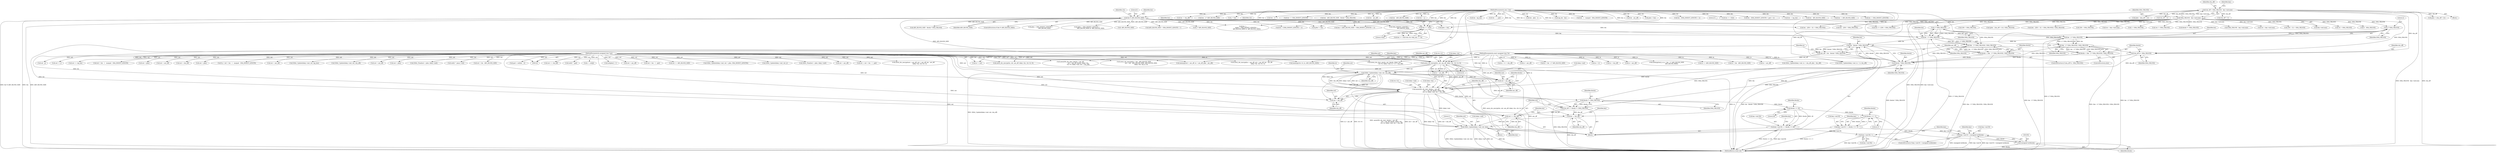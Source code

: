 digraph "0_openssl_68595c0c2886e7942a14f98c17a55a88afb6c292@API" {
"1001886" [label="(Call,SHA1_Update(&key->md, out, sha_off))"];
"1001874" [label="(Call,aesni_cbc_encrypt(in, out, aes_off, &key->ks, ctx->iv, 0))"];
"1000125" [label="(MethodParameterIn,const unsigned char *in)"];
"1000124" [label="(MethodParameterIn,unsigned char *out)"];
"1001867" [label="(Call,aes_off = len - blocks * SHA_CBLOCK)"];
"1001869" [label="(Call,len - blocks * SHA_CBLOCK)"];
"1001851" [label="(Call,len - 3 * SHA_CBLOCK)"];
"1001835" [label="(Call,len >= 1024)"];
"1000168" [label="(Call,len % AES_BLOCK_SIZE)"];
"1000126" [label="(MethodParameterIn,size_t len)"];
"1001853" [label="(Call,3 * SHA_CBLOCK)"];
"1000155" [label="(Call,SHA_CBLOCK - key->md.num)"];
"1001861" [label="(Call,len - 2 * SHA_CBLOCK)"];
"1001863" [label="(Call,2 * SHA_CBLOCK)"];
"1001871" [label="(Call,blocks * SHA_CBLOCK)"];
"1001858" [label="(Call,blocks = (len - 2 * SHA_CBLOCK) / SHA_CBLOCK)"];
"1001860" [label="(Call,(len - 2 * SHA_CBLOCK) / SHA_CBLOCK)"];
"1001848" [label="(Call,blocks = (len - 3 * SHA_CBLOCK) / SHA_CBLOCK)"];
"1001850" [label="(Call,(len - 3 * SHA_CBLOCK) / SHA_CBLOCK)"];
"1001845" [label="(Call,sha_off %= SHA_CBLOCK)"];
"1000153" [label="(Call,sha_off = SHA_CBLOCK - key->md.num)"];
"1001893" [label="(Call,aesni256_cbc_sha1_dec(in + aes_off,\n                                      out + aes_off, blocks, &key->ks,\n                                      ctx->iv, &key->md, out + sha_off))"];
"1001917" [label="(Call,blocks *= SHA_CBLOCK)"];
"1001915" [label="(Call,sha_off += blocks *= SHA_CBLOCK)"];
"1001920" [label="(Call,out += sha_off)"];
"1001962" [label="(Call,SHA1_Update(&key->md, out, len))"];
"1001923" [label="(Call,len -= sha_off)"];
"1001932" [label="(Call,blocks >> 29)"];
"1001926" [label="(Call,key->md.Nh += blocks >> 29)"];
"1001954" [label="(Call,key->md.Nh++)"];
"1001941" [label="(Call,blocks <<= 3)"];
"1001935" [label="(Call,key->md.Nl += blocks <<= 3)"];
"1001945" [label="(Call,key->md.Nl < (unsigned int)blocks)"];
"1001951" [label="(Call,(unsigned int)blocks)"];
"1001897" [label="(Call,out + aes_off)"];
"1001912" [label="(Call,out + sha_off)"];
"1001861" [label="(Call,len - 2 * SHA_CBLOCK)"];
"1001017" [label="(Call,res != SHA_CBLOCK)"];
"1001892" [label="(Identifier,sha_off)"];
"1001865" [label="(Identifier,SHA_CBLOCK)"];
"1000156" [label="(Identifier,SHA_CBLOCK)"];
"1001897" [label="(Call,out + aes_off)"];
"1001894" [label="(Call,in + aes_off)"];
"1000707" [label="(Call,len - (256 + 32 + SHA_CBLOCK))"];
"1000392" [label="(Call,out + aes_off)"];
"1000604" [label="(Call,len - 1)"];
"1000257" [label="(Call,blocks *= SHA_CBLOCK)"];
"1000320" [label="(Call,plen != len)"];
"1001873" [label="(Identifier,SHA_CBLOCK)"];
"1001520" [label="(Call,len += SHA_DIGEST_LENGTH)"];
"1001852" [label="(Identifier,len)"];
"1000498" [label="(Call,len < (AES_BLOCK_SIZE + SHA_DIGEST_LENGTH + 1))"];
"1000213" [label="(Call,plen > (sha_off + iv))"];
"1001953" [label="(Identifier,blocks)"];
"1001783" [label="(Call,out = out + len - 1 - pad)"];
"1001916" [label="(Identifier,sha_off)"];
"1000830" [label="(Call,SHA_CBLOCK - key->md.num)"];
"1001851" [label="(Call,len - 3 * SHA_CBLOCK)"];
"1000192" [label="(Call,SHA_DIGEST_LENGTH +\n                   AES_BLOCK_SIZE)"];
"1000125" [label="(MethodParameterIn,const unsigned char *in)"];
"1000577" [label="(Call,aesni_cbc_encrypt(in + len - AES_BLOCK_SIZE,\n                                  out + len - AES_BLOCK_SIZE, AES_BLOCK_SIZE,\n                                  &key->ks, tail_iv, 0))"];
"1001900" [label="(Identifier,blocks)"];
"1000717" [label="(Call,len - AES_BLOCK_SIZE - blocks * SHA_CBLOCK)"];
"1000154" [label="(Identifier,sha_off)"];
"1001843" [label="(Block,)"];
"1001887" [label="(Call,&key->md)"];
"1001876" [label="(Identifier,out)"];
"1000391" [label="(Call,aesni_cbc_encrypt(out + aes_off, out + aes_off, len - aes_off,\n                              &key->ks, ctx->iv, 1))"];
"1000398" [label="(Call,len - aes_off)"];
"1001840" [label="(Identifier,ctx)"];
"1001970" [label="(Literal,1)"];
"1001866" [label="(Identifier,SHA_CBLOCK)"];
"1001885" [label="(Literal,0)"];
"1001860" [label="(Call,(len - 2 * SHA_CBLOCK) / SHA_CBLOCK)"];
"1001889" [label="(Identifier,key)"];
"1001834" [label="(Call,len >= 1024 && ctx->key_len == 32)"];
"1000172" [label="(Literal,0)"];
"1001933" [label="(Identifier,blocks)"];
"1001946" [label="(Call,key->md.Nl)"];
"1001922" [label="(Identifier,sha_off)"];
"1001523" [label="(Call,res = key->md.num)"];
"1001856" [label="(Identifier,SHA_CBLOCK)"];
"1001855" [label="(Identifier,SHA_CBLOCK)"];
"1001954" [label="(Call,key->md.Nh++)"];
"1001913" [label="(Identifier,out)"];
"1001853" [label="(Call,3 * SHA_CBLOCK)"];
"1001647" [label="(Call,out - p)"];
"1000228" [label="(Call,SHA1_Update(&key->md, in + iv, sha_off))"];
"1000844" [label="(Call,out += j)"];
"1001893" [label="(Call,aesni256_cbc_sha1_dec(in + aes_off,\n                                      out + aes_off, blocks, &key->ks,\n                                      ctx->iv, &key->md, out + sha_off))"];
"1000580" [label="(Call,len - AES_BLOCK_SIZE)"];
"1001877" [label="(Identifier,aes_off)"];
"1001847" [label="(Identifier,SHA_CBLOCK)"];
"1001625" [label="(Call,out += inp_len)"];
"1001912" [label="(Call,out + sha_off)"];
"1001850" [label="(Call,(len - 3 * SHA_CBLOCK) / SHA_CBLOCK)"];
"1000847" [label="(Call,len -= j)"];
"1001868" [label="(Identifier,aes_off)"];
"1000820" [label="(Call,len - (256 + SHA_CBLOCK))"];
"1001854" [label="(Literal,3)"];
"1001857" [label="(ControlStructure,else)"];
"1001867" [label="(Call,aes_off = len - blocks * SHA_CBLOCK)"];
"1001635" [label="(Call,out + len - 1 - maxpad - SHA_DIGEST_LENGTH)"];
"1001875" [label="(Identifier,in)"];
"1001561" [label="(Call,len - inp_len)"];
"1001787" [label="(Call,len - 1 - pad)"];
"1001967" [label="(Identifier,out)"];
"1000127" [label="(Block,)"];
"1001899" [label="(Identifier,aes_off)"];
"1001955" [label="(Call,key->md.Nh)"];
"1000328" [label="(Call,memcpy(out + aes_off, in + aes_off, plen - aes_off))"];
"1000376" [label="(Call,len - plen - 1)"];
"1000811" [label="(Call,len >= (256 + SHA_CBLOCK))"];
"1000719" [label="(Call,AES_BLOCK_SIZE - blocks * SHA_CBLOCK)"];
"1000170" [label="(Identifier,AES_BLOCK_SIZE)"];
"1000339" [label="(Call,out + plen)"];
"1000660" [label="(Call,inp_len - len)"];
"1001941" [label="(Call,blocks <<= 3)"];
"1001637" [label="(Call,len - 1 - maxpad - SHA_DIGEST_LENGTH)"];
"1000418" [label="(Call,len - aes_off)"];
"1001948" [label="(Identifier,key)"];
"1000167" [label="(ControlStructure,if (len % AES_BLOCK_SIZE))"];
"1000329" [label="(Call,out + aes_off)"];
"1000709" [label="(Call,256 + 32 + SHA_CBLOCK)"];
"1001934" [label="(Literal,29)"];
"1000412" [label="(Call,in + aes_off)"];
"1000569" [label="(Call,in + len - 2 * AES_BLOCK_SIZE)"];
"1000767" [label="(Call,out + sha_off)"];
"1000363" [label="(Call,out + plen)"];
"1000164" [label="(Identifier,key)"];
"1001942" [label="(Identifier,blocks)"];
"1000411" [label="(Call,aesni_cbc_encrypt(in + aes_off, out + aes_off, len - aes_off,\n                              &key->ks, ctx->iv, 1))"];
"1000190" [label="(Call,plen + SHA_DIGEST_LENGTH +\n                   AES_BLOCK_SIZE)"];
"1001633" [label="(Call,*p = out + len - 1 - maxpad - SHA_DIGEST_LENGTH)"];
"1000182" [label="(Call,plen = len)"];
"1000381" [label="(Call,plen < len)"];
"1000752" [label="(Call,out + aes_off)"];
"1001927" [label="(Call,key->md.Nh)"];
"1001915" [label="(Call,sha_off += blocks *= SHA_CBLOCK)"];
"1000233" [label="(Call,in + iv)"];
"1001944" [label="(ControlStructure,if (key->md.Nl < (unsigned int)blocks))"];
"1001926" [label="(Call,key->md.Nh += blocks >> 29)"];
"1000313" [label="(Call,in + sha_off)"];
"1001858" [label="(Call,blocks = (len - 2 * SHA_CBLOCK) / SHA_CBLOCK)"];
"1000126" [label="(MethodParameterIn,size_t len)"];
"1001871" [label="(Call,blocks * SHA_CBLOCK)"];
"1000221" [label="(Call,plen - (sha_off + iv))"];
"1000332" [label="(Call,in + aes_off)"];
"1001882" [label="(Call,ctx->iv)"];
"1000237" [label="(Call,aesni_cbc_sha1_enc(in, out, blocks, &key->ks,\n                               ctx->iv, &key->md, in + iv + sha_off))"];
"1001848" [label="(Call,blocks = (len - 3 * SHA_CBLOCK) / SHA_CBLOCK)"];
"1001957" [label="(Identifier,key)"];
"1001845" [label="(Call,sha_off %= SHA_CBLOCK)"];
"1001971" [label="(MethodReturn,static int)"];
"1001874" [label="(Call,aesni_cbc_encrypt(in, out, aes_off, &key->ks, ctx->iv, 0))"];
"1000507" [label="(Call,memcpy(ctx->iv, in, AES_BLOCK_SIZE))"];
"1001920" [label="(Call,out += sha_off)"];
"1000157" [label="(Call,key->md.num)"];
"1001918" [label="(Identifier,blocks)"];
"1001968" [label="(Identifier,len)"];
"1001846" [label="(Identifier,sha_off)"];
"1000187" [label="(Call,len !=\n                 ((plen + SHA_DIGEST_LENGTH +\n                   AES_BLOCK_SIZE) & -AES_BLOCK_SIZE))"];
"1000215" [label="(Call,sha_off + iv)"];
"1001905" [label="(Call,ctx->iv)"];
"1001837" [label="(Literal,1024)"];
"1000609" [label="(Call,len - (SHA_DIGEST_LENGTH + 1))"];
"1001943" [label="(Literal,3)"];
"1000800" [label="(Call,SHA1_Update(&key->md, out, inp_len))"];
"1000741" [label="(Call,SHA1_Update(&key->md, out, sha_off))"];
"1000711" [label="(Call,32 + SHA_CBLOCK)"];
"1000825" [label="(Call,0 - SHA_CBLOCK)"];
"1000395" [label="(Call,out + aes_off)"];
"1000169" [label="(Identifier,len)"];
"1000189" [label="(Call,(plen + SHA_DIGEST_LENGTH +\n                   AES_BLOCK_SIZE) & -AES_BLOCK_SIZE)"];
"1000558" [label="(Call,len >= 1024)"];
"1001923" [label="(Call,len -= sha_off)"];
"1001924" [label="(Identifier,len)"];
"1000168" [label="(Call,len % AES_BLOCK_SIZE)"];
"1000648" [label="(Call,len - (SHA_DIGEST_LENGTH + pad + 1))"];
"1000358" [label="(Call,out + plen)"];
"1000338" [label="(Call,SHA1_Final(out + plen, &key->md))"];
"1001628" [label="(Call,len -= inp_len)"];
"1001921" [label="(Identifier,out)"];
"1001936" [label="(Call,key->md.Nl)"];
"1000729" [label="(Call,aesni_cbc_encrypt(in, out, aes_off, &key->ks, ctx->iv, 0))"];
"1000585" [label="(Call,len - AES_BLOCK_SIZE)"];
"1001870" [label="(Identifier,len)"];
"1000547" [label="(Call,out[i] ^ pmac->c[i])"];
"1000567" [label="(Call,memcpy(tail_iv, in + len - 2 * AES_BLOCK_SIZE,\n                       AES_BLOCK_SIZE))"];
"1000583" [label="(Call,out + len - AES_BLOCK_SIZE)"];
"1000600" [label="(Call,pad = out[len - 1])"];
"1000822" [label="(Call,256 + SHA_CBLOCK)"];
"1000519" [label="(Call,len -= AES_BLOCK_SIZE)"];
"1000807" [label="(Call,len -= SHA_DIGEST_LENGTH)"];
"1000195" [label="(Call,-AES_BLOCK_SIZE)"];
"1000778" [label="(Call,len -= sha_off)"];
"1000775" [label="(Call,out += sha_off)"];
"1001864" [label="(Literal,2)"];
"1001836" [label="(Identifier,len)"];
"1000220" [label="(Call,(plen - (sha_off + iv)) / SHA_CBLOCK)"];
"1001938" [label="(Identifier,key)"];
"1000153" [label="(Call,sha_off = SHA_CBLOCK - key->md.num)"];
"1001878" [label="(Call,&key->ks)"];
"1000325" [label="(Call,in != out)"];
"1001917" [label="(Call,blocks *= SHA_CBLOCK)"];
"1000223" [label="(Call,sha_off + iv)"];
"1001886" [label="(Call,SHA1_Update(&key->md, out, sha_off))"];
"1001945" [label="(Call,key->md.Nl < (unsigned int)blocks)"];
"1001962" [label="(Call,SHA1_Update(&key->md, out, len))"];
"1001895" [label="(Identifier,in)"];
"1000513" [label="(Call,in += AES_BLOCK_SIZE)"];
"1000578" [label="(Call,in + len - AES_BLOCK_SIZE)"];
"1000524" [label="(Call,len < (SHA_DIGEST_LENGTH + 1))"];
"1000124" [label="(MethodParameterIn,unsigned char *out)"];
"1001914" [label="(Identifier,sha_off)"];
"1001807" [label="(Call,out[i] ^ pad)"];
"1000969" [label="(Call,c = out[j])"];
"1001908" [label="(Call,&key->md)"];
"1001898" [label="(Identifier,out)"];
"1001919" [label="(Identifier,SHA_CBLOCK)"];
"1000749" [label="(Call,in + aes_off)"];
"1000386" [label="(Call,out[plen] = l)"];
"1000706" [label="(Call,(len - (256 + 32 + SHA_CBLOCK)) / SHA_CBLOCK)"];
"1000175" [label="(Identifier,ctx)"];
"1001891" [label="(Identifier,out)"];
"1000415" [label="(Call,out + aes_off)"];
"1000155" [label="(Call,SHA_CBLOCK - key->md.num)"];
"1000813" [label="(Call,256 + SHA_CBLOCK)"];
"1001901" [label="(Call,&key->ks)"];
"1000500" [label="(Call,AES_BLOCK_SIZE + SHA_DIGEST_LENGTH + 1)"];
"1001963" [label="(Call,&key->md)"];
"1001862" [label="(Identifier,len)"];
"1001832" [label="(Block,)"];
"1001785" [label="(Call,out + len - 1 - pad)"];
"1001835" [label="(Call,len >= 1024)"];
"1001965" [label="(Identifier,key)"];
"1000516" [label="(Call,out += AES_BLOCK_SIZE)"];
"1001844" [label="(ControlStructure,if (sha_off %= SHA_CBLOCK))"];
"1001951" [label="(Call,(unsigned int)blocks)"];
"1000571" [label="(Call,len - 2 * AES_BLOCK_SIZE)"];
"1001863" [label="(Call,2 * SHA_CBLOCK)"];
"1000962" [label="(Call,j < len)"];
"1000748" [label="(Call,aesni256_cbc_sha1_dec(in + aes_off,\n                                      out + aes_off, blocks, &key->ks,\n                                      ctx->iv, &key->md, out + sha_off))"];
"1001935" [label="(Call,key->md.Nl += blocks <<= 3)"];
"1001932" [label="(Call,blocks >> 29)"];
"1001869" [label="(Call,len - blocks * SHA_CBLOCK)"];
"1000952" [label="(Call,res = key->md.num)"];
"1001925" [label="(Identifier,sha_off)"];
"1001143" [label="(Call,i < SHA_CBLOCK)"];
"1000308" [label="(Call,SHA1_Update(&key->md, in + sha_off, plen - sha_off))"];
"1000573" [label="(Call,2 * AES_BLOCK_SIZE)"];
"1001859" [label="(Identifier,blocks)"];
"1000252" [label="(Call,in + iv + sha_off)"];
"1001849" [label="(Identifier,blocks)"];
"1001929" [label="(Identifier,key)"];
"1000353" [label="(Call,SHA1_Update(&key->md, out + plen, SHA_DIGEST_LENGTH))"];
"1000837" [label="(Call,SHA1_Update(&key->md, out, j))"];
"1001872" [label="(Identifier,blocks)"];
"1000362" [label="(Call,SHA1_Final(out + plen, &key->md))"];
"1001886" -> "1001843"  [label="AST: "];
"1001886" -> "1001892"  [label="CFG: "];
"1001887" -> "1001886"  [label="AST: "];
"1001891" -> "1001886"  [label="AST: "];
"1001892" -> "1001886"  [label="AST: "];
"1001895" -> "1001886"  [label="CFG: "];
"1001886" -> "1001971"  [label="DDG: SHA1_Update(&key->md, out, sha_off)"];
"1001874" -> "1001886"  [label="DDG: out"];
"1000124" -> "1001886"  [label="DDG: out"];
"1001845" -> "1001886"  [label="DDG: sha_off"];
"1001886" -> "1001893"  [label="DDG: out"];
"1001886" -> "1001893"  [label="DDG: &key->md"];
"1001886" -> "1001893"  [label="DDG: sha_off"];
"1001886" -> "1001897"  [label="DDG: out"];
"1001886" -> "1001912"  [label="DDG: out"];
"1001886" -> "1001912"  [label="DDG: sha_off"];
"1001886" -> "1001915"  [label="DDG: sha_off"];
"1001886" -> "1001920"  [label="DDG: out"];
"1001874" -> "1001843"  [label="AST: "];
"1001874" -> "1001885"  [label="CFG: "];
"1001875" -> "1001874"  [label="AST: "];
"1001876" -> "1001874"  [label="AST: "];
"1001877" -> "1001874"  [label="AST: "];
"1001878" -> "1001874"  [label="AST: "];
"1001882" -> "1001874"  [label="AST: "];
"1001885" -> "1001874"  [label="AST: "];
"1001889" -> "1001874"  [label="CFG: "];
"1001874" -> "1001971"  [label="DDG: aesni_cbc_encrypt(in, out, aes_off, &key->ks, ctx->iv, 0)"];
"1000125" -> "1001874"  [label="DDG: in"];
"1000124" -> "1001874"  [label="DDG: out"];
"1001867" -> "1001874"  [label="DDG: aes_off"];
"1001874" -> "1001893"  [label="DDG: in"];
"1001874" -> "1001893"  [label="DDG: aes_off"];
"1001874" -> "1001893"  [label="DDG: &key->ks"];
"1001874" -> "1001893"  [label="DDG: ctx->iv"];
"1001874" -> "1001894"  [label="DDG: in"];
"1001874" -> "1001894"  [label="DDG: aes_off"];
"1001874" -> "1001897"  [label="DDG: aes_off"];
"1000125" -> "1000122"  [label="AST: "];
"1000125" -> "1001971"  [label="DDG: in"];
"1000125" -> "1000228"  [label="DDG: in"];
"1000125" -> "1000233"  [label="DDG: in"];
"1000125" -> "1000237"  [label="DDG: in"];
"1000125" -> "1000252"  [label="DDG: in"];
"1000125" -> "1000308"  [label="DDG: in"];
"1000125" -> "1000313"  [label="DDG: in"];
"1000125" -> "1000325"  [label="DDG: in"];
"1000125" -> "1000328"  [label="DDG: in"];
"1000125" -> "1000332"  [label="DDG: in"];
"1000125" -> "1000411"  [label="DDG: in"];
"1000125" -> "1000412"  [label="DDG: in"];
"1000125" -> "1000507"  [label="DDG: in"];
"1000125" -> "1000513"  [label="DDG: in"];
"1000125" -> "1000567"  [label="DDG: in"];
"1000125" -> "1000569"  [label="DDG: in"];
"1000125" -> "1000577"  [label="DDG: in"];
"1000125" -> "1000578"  [label="DDG: in"];
"1000125" -> "1000729"  [label="DDG: in"];
"1000125" -> "1000748"  [label="DDG: in"];
"1000125" -> "1000749"  [label="DDG: in"];
"1000125" -> "1001893"  [label="DDG: in"];
"1000125" -> "1001894"  [label="DDG: in"];
"1000124" -> "1000122"  [label="AST: "];
"1000124" -> "1001971"  [label="DDG: out"];
"1000124" -> "1000237"  [label="DDG: out"];
"1000124" -> "1000325"  [label="DDG: out"];
"1000124" -> "1000328"  [label="DDG: out"];
"1000124" -> "1000329"  [label="DDG: out"];
"1000124" -> "1000338"  [label="DDG: out"];
"1000124" -> "1000339"  [label="DDG: out"];
"1000124" -> "1000353"  [label="DDG: out"];
"1000124" -> "1000358"  [label="DDG: out"];
"1000124" -> "1000362"  [label="DDG: out"];
"1000124" -> "1000363"  [label="DDG: out"];
"1000124" -> "1000386"  [label="DDG: out"];
"1000124" -> "1000391"  [label="DDG: out"];
"1000124" -> "1000392"  [label="DDG: out"];
"1000124" -> "1000395"  [label="DDG: out"];
"1000124" -> "1000411"  [label="DDG: out"];
"1000124" -> "1000415"  [label="DDG: out"];
"1000124" -> "1000516"  [label="DDG: out"];
"1000124" -> "1000547"  [label="DDG: out"];
"1000124" -> "1000577"  [label="DDG: out"];
"1000124" -> "1000583"  [label="DDG: out"];
"1000124" -> "1000600"  [label="DDG: out"];
"1000124" -> "1000729"  [label="DDG: out"];
"1000124" -> "1000741"  [label="DDG: out"];
"1000124" -> "1000748"  [label="DDG: out"];
"1000124" -> "1000752"  [label="DDG: out"];
"1000124" -> "1000767"  [label="DDG: out"];
"1000124" -> "1000775"  [label="DDG: out"];
"1000124" -> "1000800"  [label="DDG: out"];
"1000124" -> "1000837"  [label="DDG: out"];
"1000124" -> "1000844"  [label="DDG: out"];
"1000124" -> "1000969"  [label="DDG: out"];
"1000124" -> "1001625"  [label="DDG: out"];
"1000124" -> "1001633"  [label="DDG: out"];
"1000124" -> "1001635"  [label="DDG: out"];
"1000124" -> "1001647"  [label="DDG: out"];
"1000124" -> "1001783"  [label="DDG: out"];
"1000124" -> "1001785"  [label="DDG: out"];
"1000124" -> "1001807"  [label="DDG: out"];
"1000124" -> "1001893"  [label="DDG: out"];
"1000124" -> "1001897"  [label="DDG: out"];
"1000124" -> "1001912"  [label="DDG: out"];
"1000124" -> "1001920"  [label="DDG: out"];
"1000124" -> "1001962"  [label="DDG: out"];
"1001867" -> "1001843"  [label="AST: "];
"1001867" -> "1001869"  [label="CFG: "];
"1001868" -> "1001867"  [label="AST: "];
"1001869" -> "1001867"  [label="AST: "];
"1001875" -> "1001867"  [label="CFG: "];
"1001867" -> "1001971"  [label="DDG: len - blocks * SHA_CBLOCK"];
"1001869" -> "1001867"  [label="DDG: len"];
"1001869" -> "1001867"  [label="DDG: blocks * SHA_CBLOCK"];
"1001869" -> "1001871"  [label="CFG: "];
"1001870" -> "1001869"  [label="AST: "];
"1001871" -> "1001869"  [label="AST: "];
"1001869" -> "1001971"  [label="DDG: blocks * SHA_CBLOCK"];
"1001851" -> "1001869"  [label="DDG: len"];
"1001861" -> "1001869"  [label="DDG: len"];
"1000126" -> "1001869"  [label="DDG: len"];
"1001871" -> "1001869"  [label="DDG: blocks"];
"1001871" -> "1001869"  [label="DDG: SHA_CBLOCK"];
"1001869" -> "1001923"  [label="DDG: len"];
"1001851" -> "1001850"  [label="AST: "];
"1001851" -> "1001853"  [label="CFG: "];
"1001852" -> "1001851"  [label="AST: "];
"1001853" -> "1001851"  [label="AST: "];
"1001856" -> "1001851"  [label="CFG: "];
"1001851" -> "1001971"  [label="DDG: 3 * SHA_CBLOCK"];
"1001851" -> "1001850"  [label="DDG: len"];
"1001851" -> "1001850"  [label="DDG: 3 * SHA_CBLOCK"];
"1001835" -> "1001851"  [label="DDG: len"];
"1000126" -> "1001851"  [label="DDG: len"];
"1001853" -> "1001851"  [label="DDG: 3"];
"1001853" -> "1001851"  [label="DDG: SHA_CBLOCK"];
"1001835" -> "1001834"  [label="AST: "];
"1001835" -> "1001837"  [label="CFG: "];
"1001836" -> "1001835"  [label="AST: "];
"1001837" -> "1001835"  [label="AST: "];
"1001840" -> "1001835"  [label="CFG: "];
"1001834" -> "1001835"  [label="CFG: "];
"1001835" -> "1001834"  [label="DDG: len"];
"1001835" -> "1001834"  [label="DDG: 1024"];
"1000168" -> "1001835"  [label="DDG: len"];
"1000126" -> "1001835"  [label="DDG: len"];
"1001835" -> "1001861"  [label="DDG: len"];
"1001835" -> "1001962"  [label="DDG: len"];
"1000168" -> "1000167"  [label="AST: "];
"1000168" -> "1000170"  [label="CFG: "];
"1000169" -> "1000168"  [label="AST: "];
"1000170" -> "1000168"  [label="AST: "];
"1000172" -> "1000168"  [label="CFG: "];
"1000175" -> "1000168"  [label="CFG: "];
"1000168" -> "1001971"  [label="DDG: len % AES_BLOCK_SIZE"];
"1000168" -> "1001971"  [label="DDG: len"];
"1000168" -> "1001971"  [label="DDG: AES_BLOCK_SIZE"];
"1000126" -> "1000168"  [label="DDG: len"];
"1000168" -> "1000182"  [label="DDG: len"];
"1000168" -> "1000187"  [label="DDG: len"];
"1000168" -> "1000189"  [label="DDG: AES_BLOCK_SIZE"];
"1000168" -> "1000190"  [label="DDG: AES_BLOCK_SIZE"];
"1000168" -> "1000192"  [label="DDG: AES_BLOCK_SIZE"];
"1000168" -> "1000195"  [label="DDG: AES_BLOCK_SIZE"];
"1000168" -> "1000320"  [label="DDG: len"];
"1000168" -> "1000498"  [label="DDG: len"];
"1000168" -> "1000498"  [label="DDG: AES_BLOCK_SIZE"];
"1000168" -> "1000500"  [label="DDG: AES_BLOCK_SIZE"];
"1000168" -> "1000507"  [label="DDG: AES_BLOCK_SIZE"];
"1000168" -> "1000524"  [label="DDG: len"];
"1000168" -> "1000573"  [label="DDG: AES_BLOCK_SIZE"];
"1000168" -> "1000719"  [label="DDG: AES_BLOCK_SIZE"];
"1000126" -> "1000122"  [label="AST: "];
"1000126" -> "1001971"  [label="DDG: len"];
"1000126" -> "1000182"  [label="DDG: len"];
"1000126" -> "1000187"  [label="DDG: len"];
"1000126" -> "1000320"  [label="DDG: len"];
"1000126" -> "1000376"  [label="DDG: len"];
"1000126" -> "1000381"  [label="DDG: len"];
"1000126" -> "1000398"  [label="DDG: len"];
"1000126" -> "1000418"  [label="DDG: len"];
"1000126" -> "1000498"  [label="DDG: len"];
"1000126" -> "1000519"  [label="DDG: len"];
"1000126" -> "1000524"  [label="DDG: len"];
"1000126" -> "1000558"  [label="DDG: len"];
"1000126" -> "1000571"  [label="DDG: len"];
"1000126" -> "1000580"  [label="DDG: len"];
"1000126" -> "1000585"  [label="DDG: len"];
"1000126" -> "1000604"  [label="DDG: len"];
"1000126" -> "1000609"  [label="DDG: len"];
"1000126" -> "1000648"  [label="DDG: len"];
"1000126" -> "1000660"  [label="DDG: len"];
"1000126" -> "1000707"  [label="DDG: len"];
"1000126" -> "1000717"  [label="DDG: len"];
"1000126" -> "1000778"  [label="DDG: len"];
"1000126" -> "1000807"  [label="DDG: len"];
"1000126" -> "1000811"  [label="DDG: len"];
"1000126" -> "1000820"  [label="DDG: len"];
"1000126" -> "1000847"  [label="DDG: len"];
"1000126" -> "1000962"  [label="DDG: len"];
"1000126" -> "1001520"  [label="DDG: len"];
"1000126" -> "1001561"  [label="DDG: len"];
"1000126" -> "1001628"  [label="DDG: len"];
"1000126" -> "1001637"  [label="DDG: len"];
"1000126" -> "1001787"  [label="DDG: len"];
"1000126" -> "1001861"  [label="DDG: len"];
"1000126" -> "1001923"  [label="DDG: len"];
"1000126" -> "1001962"  [label="DDG: len"];
"1001853" -> "1001855"  [label="CFG: "];
"1001854" -> "1001853"  [label="AST: "];
"1001855" -> "1001853"  [label="AST: "];
"1000155" -> "1001853"  [label="DDG: SHA_CBLOCK"];
"1001853" -> "1001850"  [label="DDG: SHA_CBLOCK"];
"1000155" -> "1000153"  [label="AST: "];
"1000155" -> "1000157"  [label="CFG: "];
"1000156" -> "1000155"  [label="AST: "];
"1000157" -> "1000155"  [label="AST: "];
"1000153" -> "1000155"  [label="CFG: "];
"1000155" -> "1001971"  [label="DDG: key->md.num"];
"1000155" -> "1001971"  [label="DDG: SHA_CBLOCK"];
"1000155" -> "1000153"  [label="DDG: SHA_CBLOCK"];
"1000155" -> "1000153"  [label="DDG: key->md.num"];
"1000155" -> "1000220"  [label="DDG: SHA_CBLOCK"];
"1000155" -> "1000257"  [label="DDG: SHA_CBLOCK"];
"1000155" -> "1000707"  [label="DDG: SHA_CBLOCK"];
"1000155" -> "1000709"  [label="DDG: SHA_CBLOCK"];
"1000155" -> "1000711"  [label="DDG: SHA_CBLOCK"];
"1000155" -> "1000706"  [label="DDG: SHA_CBLOCK"];
"1000155" -> "1000811"  [label="DDG: SHA_CBLOCK"];
"1000155" -> "1000813"  [label="DDG: SHA_CBLOCK"];
"1000155" -> "1000820"  [label="DDG: SHA_CBLOCK"];
"1000155" -> "1000822"  [label="DDG: SHA_CBLOCK"];
"1000155" -> "1000825"  [label="DDG: SHA_CBLOCK"];
"1000155" -> "1000830"  [label="DDG: key->md.num"];
"1000155" -> "1000952"  [label="DDG: key->md.num"];
"1000155" -> "1001017"  [label="DDG: SHA_CBLOCK"];
"1000155" -> "1001143"  [label="DDG: SHA_CBLOCK"];
"1000155" -> "1001523"  [label="DDG: key->md.num"];
"1000155" -> "1001845"  [label="DDG: SHA_CBLOCK"];
"1000155" -> "1001863"  [label="DDG: SHA_CBLOCK"];
"1001861" -> "1001860"  [label="AST: "];
"1001861" -> "1001863"  [label="CFG: "];
"1001862" -> "1001861"  [label="AST: "];
"1001863" -> "1001861"  [label="AST: "];
"1001866" -> "1001861"  [label="CFG: "];
"1001861" -> "1001971"  [label="DDG: 2 * SHA_CBLOCK"];
"1001861" -> "1001860"  [label="DDG: len"];
"1001861" -> "1001860"  [label="DDG: 2 * SHA_CBLOCK"];
"1001863" -> "1001861"  [label="DDG: 2"];
"1001863" -> "1001861"  [label="DDG: SHA_CBLOCK"];
"1001863" -> "1001865"  [label="CFG: "];
"1001864" -> "1001863"  [label="AST: "];
"1001865" -> "1001863"  [label="AST: "];
"1001863" -> "1001860"  [label="DDG: SHA_CBLOCK"];
"1001871" -> "1001873"  [label="CFG: "];
"1001872" -> "1001871"  [label="AST: "];
"1001873" -> "1001871"  [label="AST: "];
"1001858" -> "1001871"  [label="DDG: blocks"];
"1001848" -> "1001871"  [label="DDG: blocks"];
"1001850" -> "1001871"  [label="DDG: SHA_CBLOCK"];
"1001860" -> "1001871"  [label="DDG: SHA_CBLOCK"];
"1001871" -> "1001893"  [label="DDG: blocks"];
"1001871" -> "1001915"  [label="DDG: SHA_CBLOCK"];
"1001871" -> "1001917"  [label="DDG: SHA_CBLOCK"];
"1001858" -> "1001857"  [label="AST: "];
"1001858" -> "1001860"  [label="CFG: "];
"1001859" -> "1001858"  [label="AST: "];
"1001860" -> "1001858"  [label="AST: "];
"1001868" -> "1001858"  [label="CFG: "];
"1001858" -> "1001971"  [label="DDG: (len - 2 * SHA_CBLOCK) / SHA_CBLOCK"];
"1001860" -> "1001858"  [label="DDG: len - 2 * SHA_CBLOCK"];
"1001860" -> "1001858"  [label="DDG: SHA_CBLOCK"];
"1001860" -> "1001866"  [label="CFG: "];
"1001866" -> "1001860"  [label="AST: "];
"1001860" -> "1001971"  [label="DDG: len - 2 * SHA_CBLOCK"];
"1001848" -> "1001844"  [label="AST: "];
"1001848" -> "1001850"  [label="CFG: "];
"1001849" -> "1001848"  [label="AST: "];
"1001850" -> "1001848"  [label="AST: "];
"1001868" -> "1001848"  [label="CFG: "];
"1001848" -> "1001971"  [label="DDG: (len - 3 * SHA_CBLOCK) / SHA_CBLOCK"];
"1001850" -> "1001848"  [label="DDG: len - 3 * SHA_CBLOCK"];
"1001850" -> "1001848"  [label="DDG: SHA_CBLOCK"];
"1001850" -> "1001856"  [label="CFG: "];
"1001856" -> "1001850"  [label="AST: "];
"1001850" -> "1001971"  [label="DDG: len - 3 * SHA_CBLOCK"];
"1001845" -> "1001844"  [label="AST: "];
"1001845" -> "1001847"  [label="CFG: "];
"1001846" -> "1001845"  [label="AST: "];
"1001847" -> "1001845"  [label="AST: "];
"1001849" -> "1001845"  [label="CFG: "];
"1001859" -> "1001845"  [label="CFG: "];
"1000153" -> "1001845"  [label="DDG: sha_off"];
"1000153" -> "1000127"  [label="AST: "];
"1000154" -> "1000153"  [label="AST: "];
"1000164" -> "1000153"  [label="CFG: "];
"1000153" -> "1001971"  [label="DDG: SHA_CBLOCK - key->md.num"];
"1000153" -> "1001971"  [label="DDG: sha_off"];
"1000153" -> "1000213"  [label="DDG: sha_off"];
"1000153" -> "1000215"  [label="DDG: sha_off"];
"1000153" -> "1000221"  [label="DDG: sha_off"];
"1000153" -> "1000223"  [label="DDG: sha_off"];
"1000153" -> "1000228"  [label="DDG: sha_off"];
"1001893" -> "1001843"  [label="AST: "];
"1001893" -> "1001912"  [label="CFG: "];
"1001894" -> "1001893"  [label="AST: "];
"1001897" -> "1001893"  [label="AST: "];
"1001900" -> "1001893"  [label="AST: "];
"1001901" -> "1001893"  [label="AST: "];
"1001905" -> "1001893"  [label="AST: "];
"1001908" -> "1001893"  [label="AST: "];
"1001912" -> "1001893"  [label="AST: "];
"1001916" -> "1001893"  [label="CFG: "];
"1001893" -> "1001971"  [label="DDG: in + aes_off"];
"1001893" -> "1001971"  [label="DDG: ctx->iv"];
"1001893" -> "1001971"  [label="DDG: aesni256_cbc_sha1_dec(in + aes_off,\n                                      out + aes_off, blocks, &key->ks,\n                                      ctx->iv, &key->md, out + sha_off)"];
"1001893" -> "1001971"  [label="DDG: out + aes_off"];
"1001893" -> "1001971"  [label="DDG: &key->ks"];
"1001893" -> "1001971"  [label="DDG: out + sha_off"];
"1001893" -> "1001917"  [label="DDG: blocks"];
"1001893" -> "1001962"  [label="DDG: &key->md"];
"1001917" -> "1001915"  [label="AST: "];
"1001917" -> "1001919"  [label="CFG: "];
"1001918" -> "1001917"  [label="AST: "];
"1001919" -> "1001917"  [label="AST: "];
"1001915" -> "1001917"  [label="CFG: "];
"1001917" -> "1001971"  [label="DDG: SHA_CBLOCK"];
"1001917" -> "1001915"  [label="DDG: blocks"];
"1001917" -> "1001932"  [label="DDG: blocks"];
"1001915" -> "1001843"  [label="AST: "];
"1001916" -> "1001915"  [label="AST: "];
"1001921" -> "1001915"  [label="CFG: "];
"1001915" -> "1001920"  [label="DDG: sha_off"];
"1001915" -> "1001923"  [label="DDG: sha_off"];
"1001920" -> "1001843"  [label="AST: "];
"1001920" -> "1001922"  [label="CFG: "];
"1001921" -> "1001920"  [label="AST: "];
"1001922" -> "1001920"  [label="AST: "];
"1001924" -> "1001920"  [label="CFG: "];
"1001920" -> "1001962"  [label="DDG: out"];
"1001962" -> "1001832"  [label="AST: "];
"1001962" -> "1001968"  [label="CFG: "];
"1001963" -> "1001962"  [label="AST: "];
"1001967" -> "1001962"  [label="AST: "];
"1001968" -> "1001962"  [label="AST: "];
"1001970" -> "1001962"  [label="CFG: "];
"1001962" -> "1001971"  [label="DDG: SHA1_Update(&key->md, out, len)"];
"1001962" -> "1001971"  [label="DDG: &key->md"];
"1001962" -> "1001971"  [label="DDG: out"];
"1001962" -> "1001971"  [label="DDG: len"];
"1001923" -> "1001962"  [label="DDG: len"];
"1001923" -> "1001843"  [label="AST: "];
"1001923" -> "1001925"  [label="CFG: "];
"1001924" -> "1001923"  [label="AST: "];
"1001925" -> "1001923"  [label="AST: "];
"1001929" -> "1001923"  [label="CFG: "];
"1001923" -> "1001971"  [label="DDG: sha_off"];
"1001932" -> "1001926"  [label="AST: "];
"1001932" -> "1001934"  [label="CFG: "];
"1001933" -> "1001932"  [label="AST: "];
"1001934" -> "1001932"  [label="AST: "];
"1001926" -> "1001932"  [label="CFG: "];
"1001932" -> "1001926"  [label="DDG: blocks"];
"1001932" -> "1001926"  [label="DDG: 29"];
"1001932" -> "1001941"  [label="DDG: blocks"];
"1001926" -> "1001843"  [label="AST: "];
"1001927" -> "1001926"  [label="AST: "];
"1001938" -> "1001926"  [label="CFG: "];
"1001926" -> "1001971"  [label="DDG: blocks >> 29"];
"1001926" -> "1001971"  [label="DDG: key->md.Nh"];
"1001926" -> "1001954"  [label="DDG: key->md.Nh"];
"1001954" -> "1001944"  [label="AST: "];
"1001954" -> "1001955"  [label="CFG: "];
"1001955" -> "1001954"  [label="AST: "];
"1001965" -> "1001954"  [label="CFG: "];
"1001954" -> "1001971"  [label="DDG: key->md.Nh"];
"1001941" -> "1001935"  [label="AST: "];
"1001941" -> "1001943"  [label="CFG: "];
"1001942" -> "1001941"  [label="AST: "];
"1001943" -> "1001941"  [label="AST: "];
"1001935" -> "1001941"  [label="CFG: "];
"1001941" -> "1001935"  [label="DDG: blocks"];
"1001941" -> "1001935"  [label="DDG: 3"];
"1001941" -> "1001951"  [label="DDG: blocks"];
"1001935" -> "1001843"  [label="AST: "];
"1001936" -> "1001935"  [label="AST: "];
"1001948" -> "1001935"  [label="CFG: "];
"1001935" -> "1001971"  [label="DDG: blocks <<= 3"];
"1001935" -> "1001945"  [label="DDG: key->md.Nl"];
"1001945" -> "1001944"  [label="AST: "];
"1001945" -> "1001951"  [label="CFG: "];
"1001946" -> "1001945"  [label="AST: "];
"1001951" -> "1001945"  [label="AST: "];
"1001957" -> "1001945"  [label="CFG: "];
"1001965" -> "1001945"  [label="CFG: "];
"1001945" -> "1001971"  [label="DDG: key->md.Nl"];
"1001945" -> "1001971"  [label="DDG: key->md.Nl < (unsigned int)blocks"];
"1001945" -> "1001971"  [label="DDG: (unsigned int)blocks"];
"1001951" -> "1001945"  [label="DDG: blocks"];
"1001951" -> "1001953"  [label="CFG: "];
"1001952" -> "1001951"  [label="AST: "];
"1001953" -> "1001951"  [label="AST: "];
"1001951" -> "1001971"  [label="DDG: blocks"];
"1001897" -> "1001899"  [label="CFG: "];
"1001898" -> "1001897"  [label="AST: "];
"1001899" -> "1001897"  [label="AST: "];
"1001900" -> "1001897"  [label="CFG: "];
"1001897" -> "1001971"  [label="DDG: aes_off"];
"1001912" -> "1001914"  [label="CFG: "];
"1001913" -> "1001912"  [label="AST: "];
"1001914" -> "1001912"  [label="AST: "];
}

